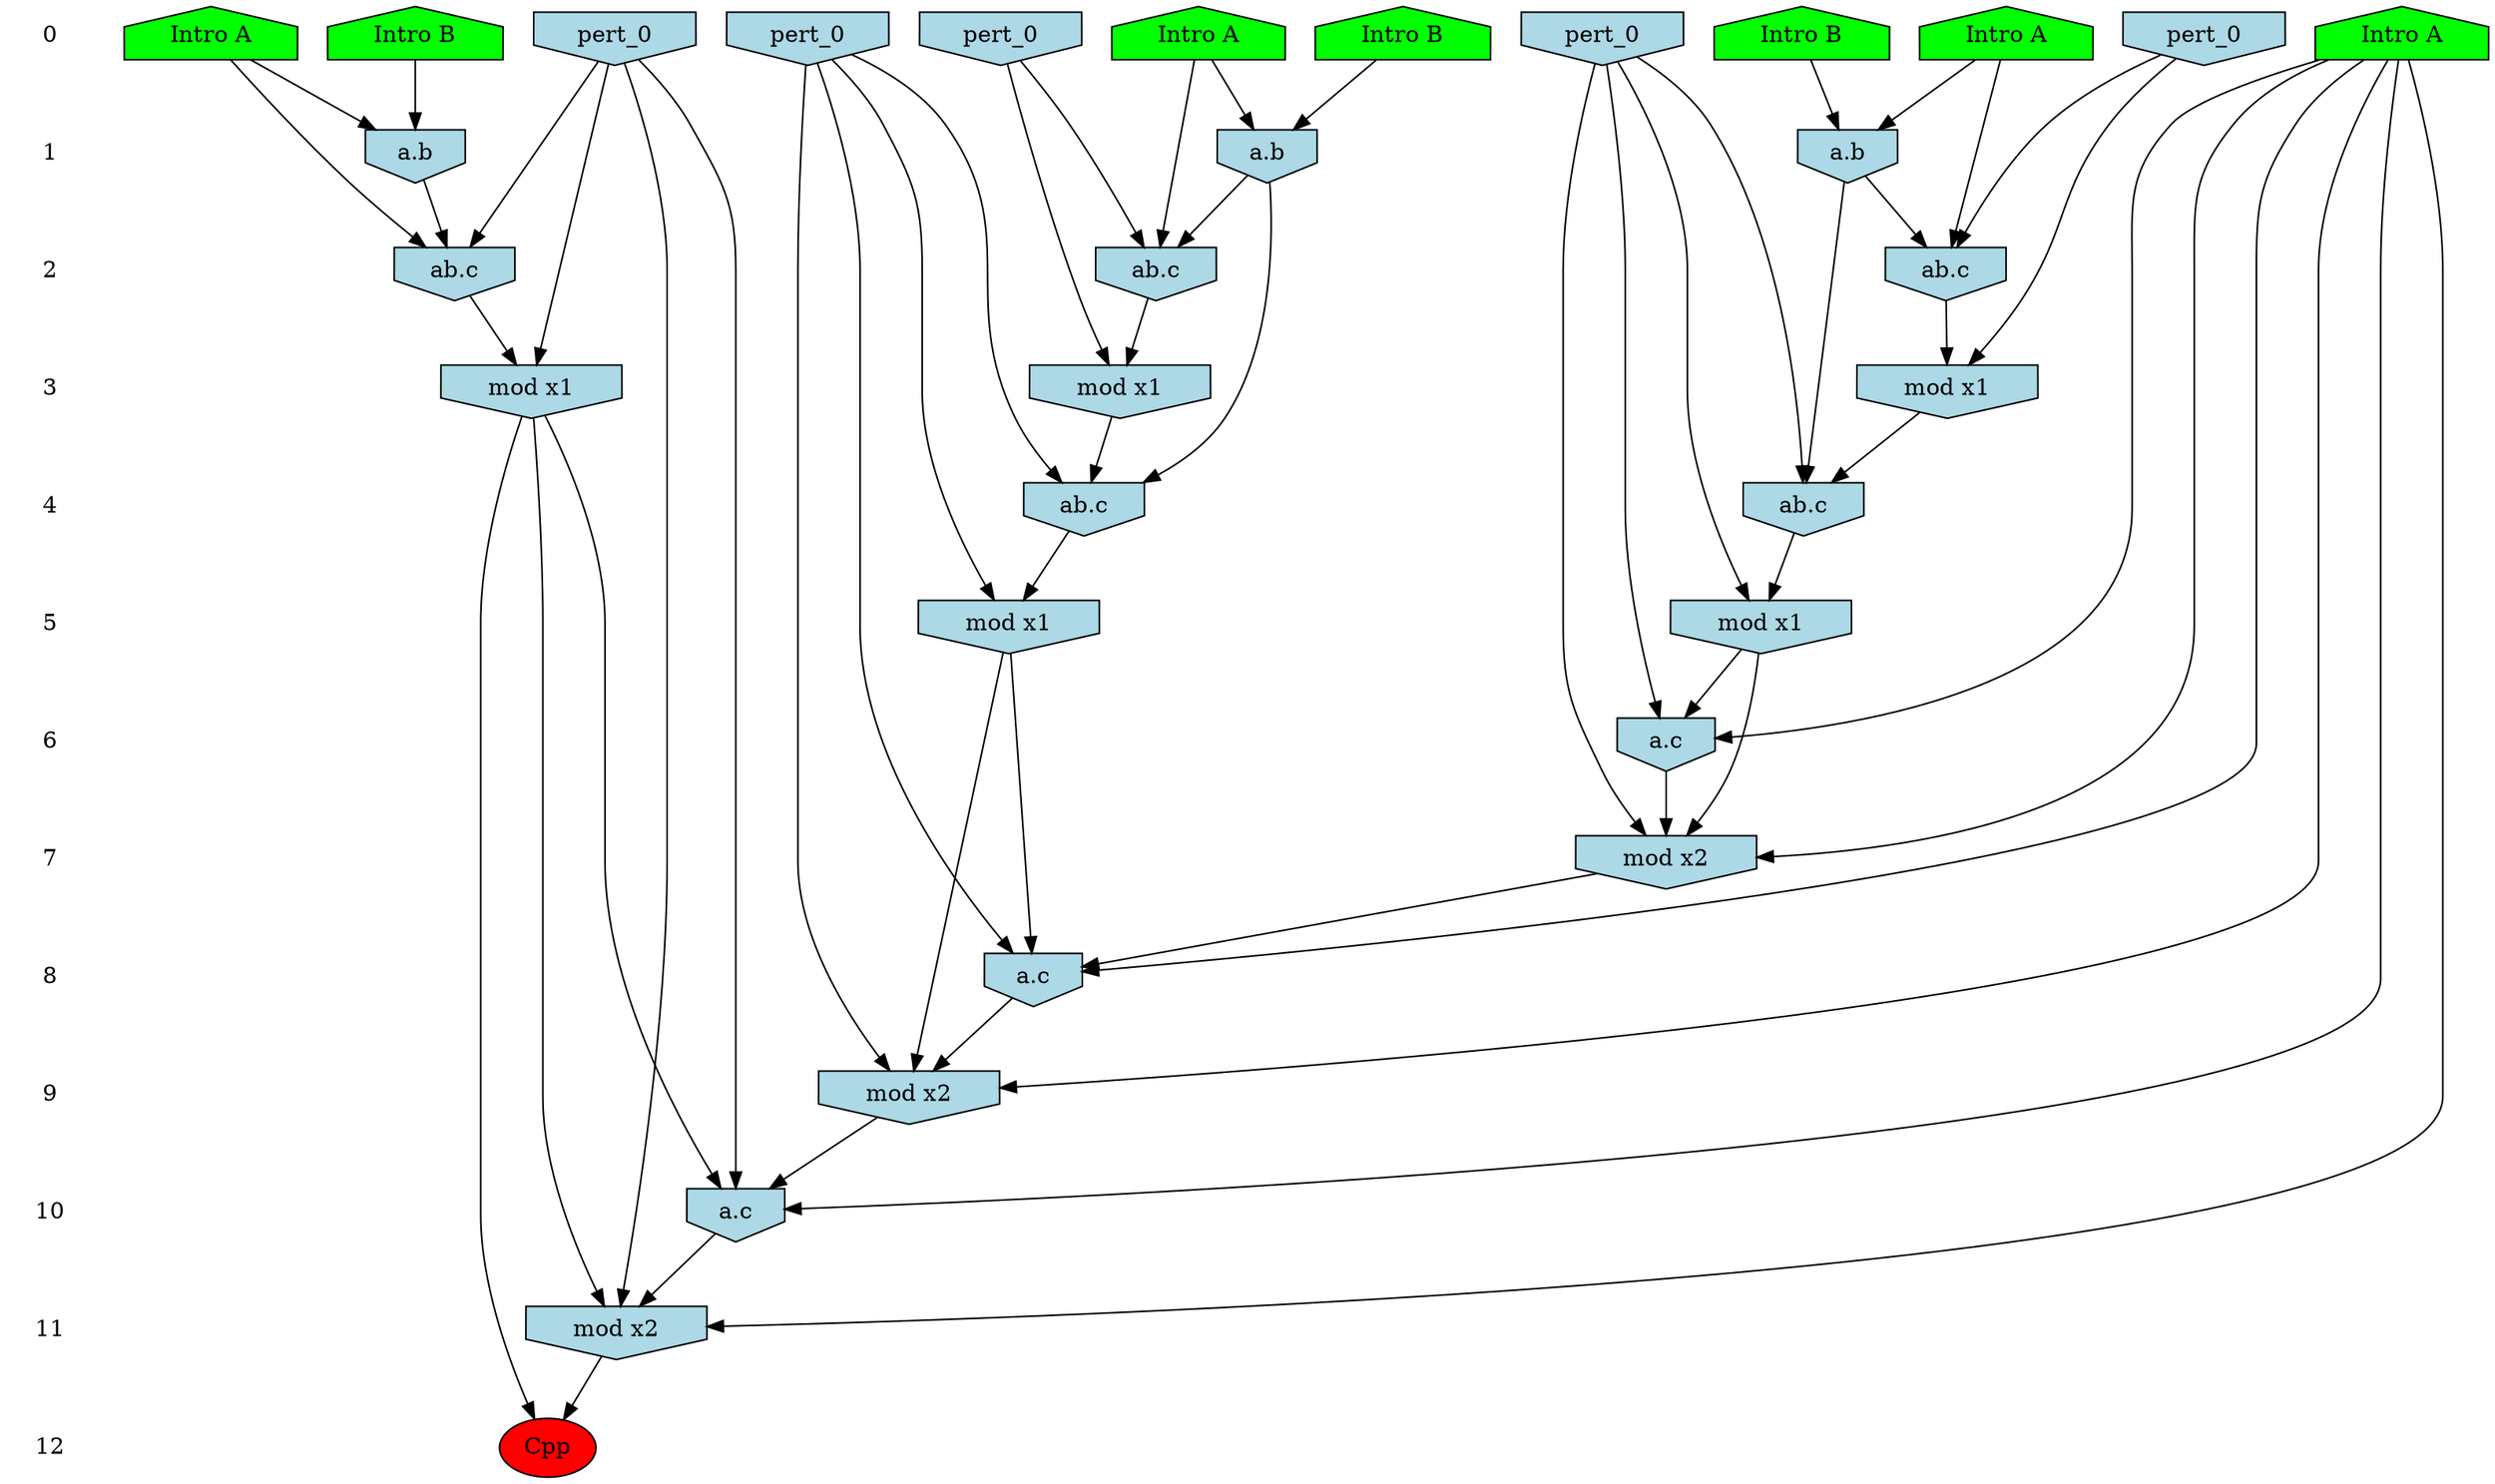 /* Compression of 1 causal flows obtained in average at 1.004706E+01 t.u */
/* Compressed causal flows were: [10] */
digraph G{
 ranksep=.5 ; 
{ rank = same ; "0" [shape=plaintext] ; node_1 [label ="Intro A", shape=house, style=filled, fillcolor=green] ;
node_2 [label ="Intro B", shape=house, style=filled, fillcolor=green] ;
node_3 [label ="Intro A", shape=house, style=filled, fillcolor=green] ;
node_4 [label ="Intro B", shape=house, style=filled, fillcolor=green] ;
node_5 [label ="Intro A", shape=house, style=filled, fillcolor=green] ;
node_6 [label ="Intro A", shape=house, style=filled, fillcolor=green] ;
node_7 [label ="Intro B", shape=house, style=filled, fillcolor=green] ;
node_11 [label="pert_0", shape=invhouse, style=filled, fillcolor = lightblue] ;
node_12 [label="pert_0", shape=invhouse, style=filled, fillcolor = lightblue] ;
node_13 [label="pert_0", shape=invhouse, style=filled, fillcolor = lightblue] ;
node_14 [label="pert_0", shape=invhouse, style=filled, fillcolor = lightblue] ;
node_15 [label="pert_0", shape=invhouse, style=filled, fillcolor = lightblue] ;
}
{ rank = same ; "1" [shape=plaintext] ; node_8 [label="a.b", shape=invhouse, style=filled, fillcolor = lightblue] ;
node_9 [label="a.b", shape=invhouse, style=filled, fillcolor = lightblue] ;
node_10 [label="a.b", shape=invhouse, style=filled, fillcolor = lightblue] ;
}
{ rank = same ; "2" [shape=plaintext] ; node_16 [label="ab.c", shape=invhouse, style=filled, fillcolor = lightblue] ;
node_17 [label="ab.c", shape=invhouse, style=filled, fillcolor = lightblue] ;
node_18 [label="ab.c", shape=invhouse, style=filled, fillcolor = lightblue] ;
}
{ rank = same ; "3" [shape=plaintext] ; node_19 [label="mod x1", shape=invhouse, style=filled, fillcolor = lightblue] ;
node_21 [label="mod x1", shape=invhouse, style=filled, fillcolor = lightblue] ;
node_23 [label="mod x1", shape=invhouse, style=filled, fillcolor = lightblue] ;
}
{ rank = same ; "4" [shape=plaintext] ; node_20 [label="ab.c", shape=invhouse, style=filled, fillcolor = lightblue] ;
node_24 [label="ab.c", shape=invhouse, style=filled, fillcolor = lightblue] ;
}
{ rank = same ; "5" [shape=plaintext] ; node_22 [label="mod x1", shape=invhouse, style=filled, fillcolor = lightblue] ;
node_25 [label="mod x1", shape=invhouse, style=filled, fillcolor = lightblue] ;
}
{ rank = same ; "6" [shape=plaintext] ; node_26 [label="a.c", shape=invhouse, style=filled, fillcolor = lightblue] ;
}
{ rank = same ; "7" [shape=plaintext] ; node_27 [label="mod x2", shape=invhouse, style=filled, fillcolor = lightblue] ;
}
{ rank = same ; "8" [shape=plaintext] ; node_28 [label="a.c", shape=invhouse, style=filled, fillcolor = lightblue] ;
}
{ rank = same ; "9" [shape=plaintext] ; node_29 [label="mod x2", shape=invhouse, style=filled, fillcolor = lightblue] ;
}
{ rank = same ; "10" [shape=plaintext] ; node_30 [label="a.c", shape=invhouse, style=filled, fillcolor = lightblue] ;
}
{ rank = same ; "11" [shape=plaintext] ; node_31 [label="mod x2", shape=invhouse, style=filled, fillcolor = lightblue] ;
}
{ rank = same ; "12" [shape=plaintext] ; node_32 [label ="Cpp", style=filled, fillcolor=red] ;
}
"0" -> "1" [style="invis"]; 
"1" -> "2" [style="invis"]; 
"2" -> "3" [style="invis"]; 
"3" -> "4" [style="invis"]; 
"4" -> "5" [style="invis"]; 
"5" -> "6" [style="invis"]; 
"6" -> "7" [style="invis"]; 
"7" -> "8" [style="invis"]; 
"8" -> "9" [style="invis"]; 
"9" -> "10" [style="invis"]; 
"10" -> "11" [style="invis"]; 
"11" -> "12" [style="invis"]; 
node_1 -> node_8
node_2 -> node_8
node_4 -> node_9
node_5 -> node_9
node_6 -> node_10
node_7 -> node_10
node_1 -> node_16
node_8 -> node_16
node_11 -> node_16
node_6 -> node_17
node_10 -> node_17
node_15 -> node_17
node_5 -> node_18
node_9 -> node_18
node_13 -> node_18
node_15 -> node_19
node_17 -> node_19
node_10 -> node_20
node_14 -> node_20
node_19 -> node_20
node_11 -> node_21
node_16 -> node_21
node_14 -> node_22
node_20 -> node_22
node_13 -> node_23
node_18 -> node_23
node_9 -> node_24
node_12 -> node_24
node_23 -> node_24
node_12 -> node_25
node_24 -> node_25
node_3 -> node_26
node_14 -> node_26
node_22 -> node_26
node_3 -> node_27
node_14 -> node_27
node_22 -> node_27
node_26 -> node_27
node_3 -> node_28
node_12 -> node_28
node_25 -> node_28
node_27 -> node_28
node_3 -> node_29
node_12 -> node_29
node_25 -> node_29
node_28 -> node_29
node_3 -> node_30
node_11 -> node_30
node_21 -> node_30
node_29 -> node_30
node_3 -> node_31
node_11 -> node_31
node_21 -> node_31
node_30 -> node_31
node_21 -> node_32
node_31 -> node_32
}
/*
 Dot generation time: 0.000000
*/